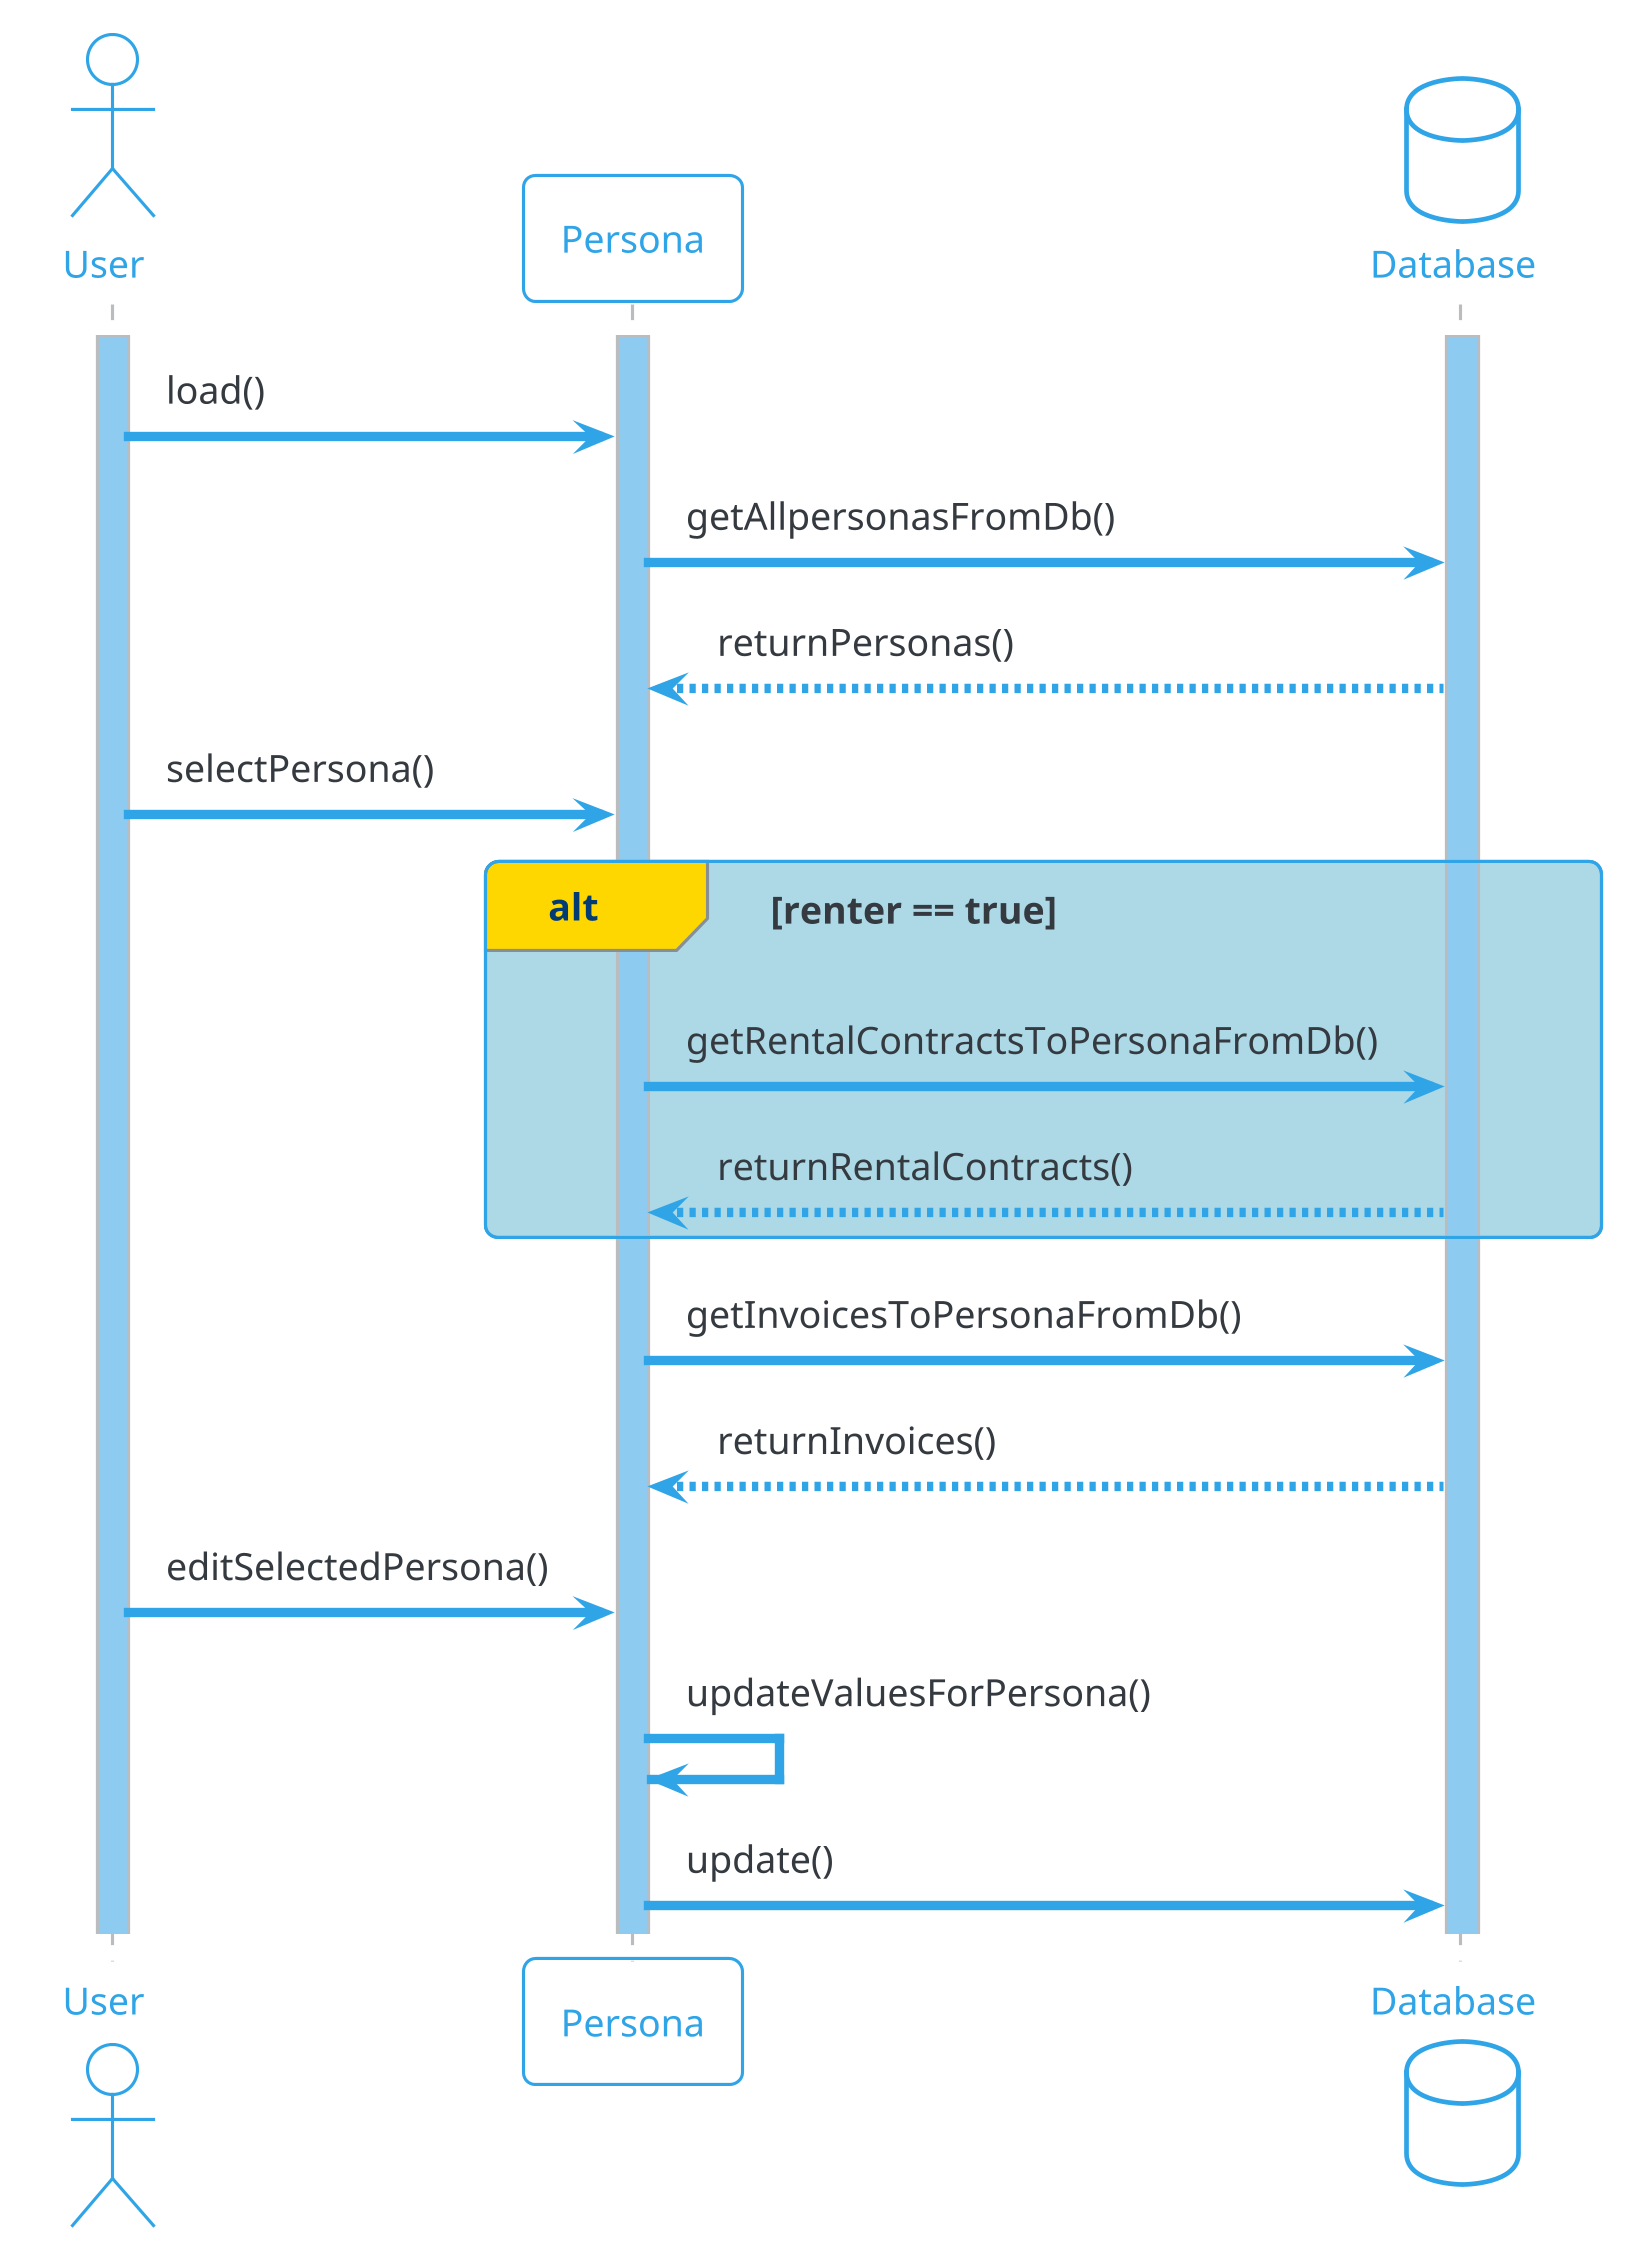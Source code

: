 @startuml personAnsehen
!theme cerulean-outline

skinparam sequence {
LifeLineBackgroundColor #8ECBF1
ParticipantPadding 2
}
skinparam dpi 300

actor User as user
activate user
participant Persona as persona
database Database as db
activate db
activate persona
user -> persona : load()
persona -> db : getAllpersonasFromDb()
db --> persona : returnPersonas()
user -> persona : selectPersona()

alt#Gold #LightBlue renter == true
persona -> db : getRentalContractsToPersonaFromDb()
db --> persona : returnRentalContracts()
end


persona -> db : getInvoicesToPersonaFromDb()
db --> persona : returnInvoices()

user -> persona : editSelectedPersona()
persona ->persona : updateValuesForPersona()  
persona ->db : update()
@enduml